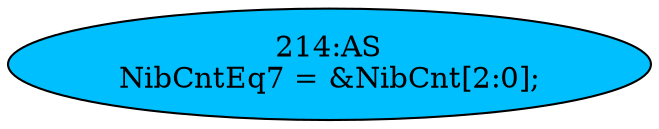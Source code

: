 strict digraph "" {
	node [label="\N"];
	"214:AS"	 [ast="<pyverilog.vparser.ast.Assign object at 0x7f469f2f13d0>",
		def_var="['NibCntEq7']",
		fillcolor=deepskyblue,
		label="214:AS
NibCntEq7 = &NibCnt[2:0];",
		statements="[]",
		style=filled,
		typ=Assign,
		use_var="['NibCnt']"];
}
